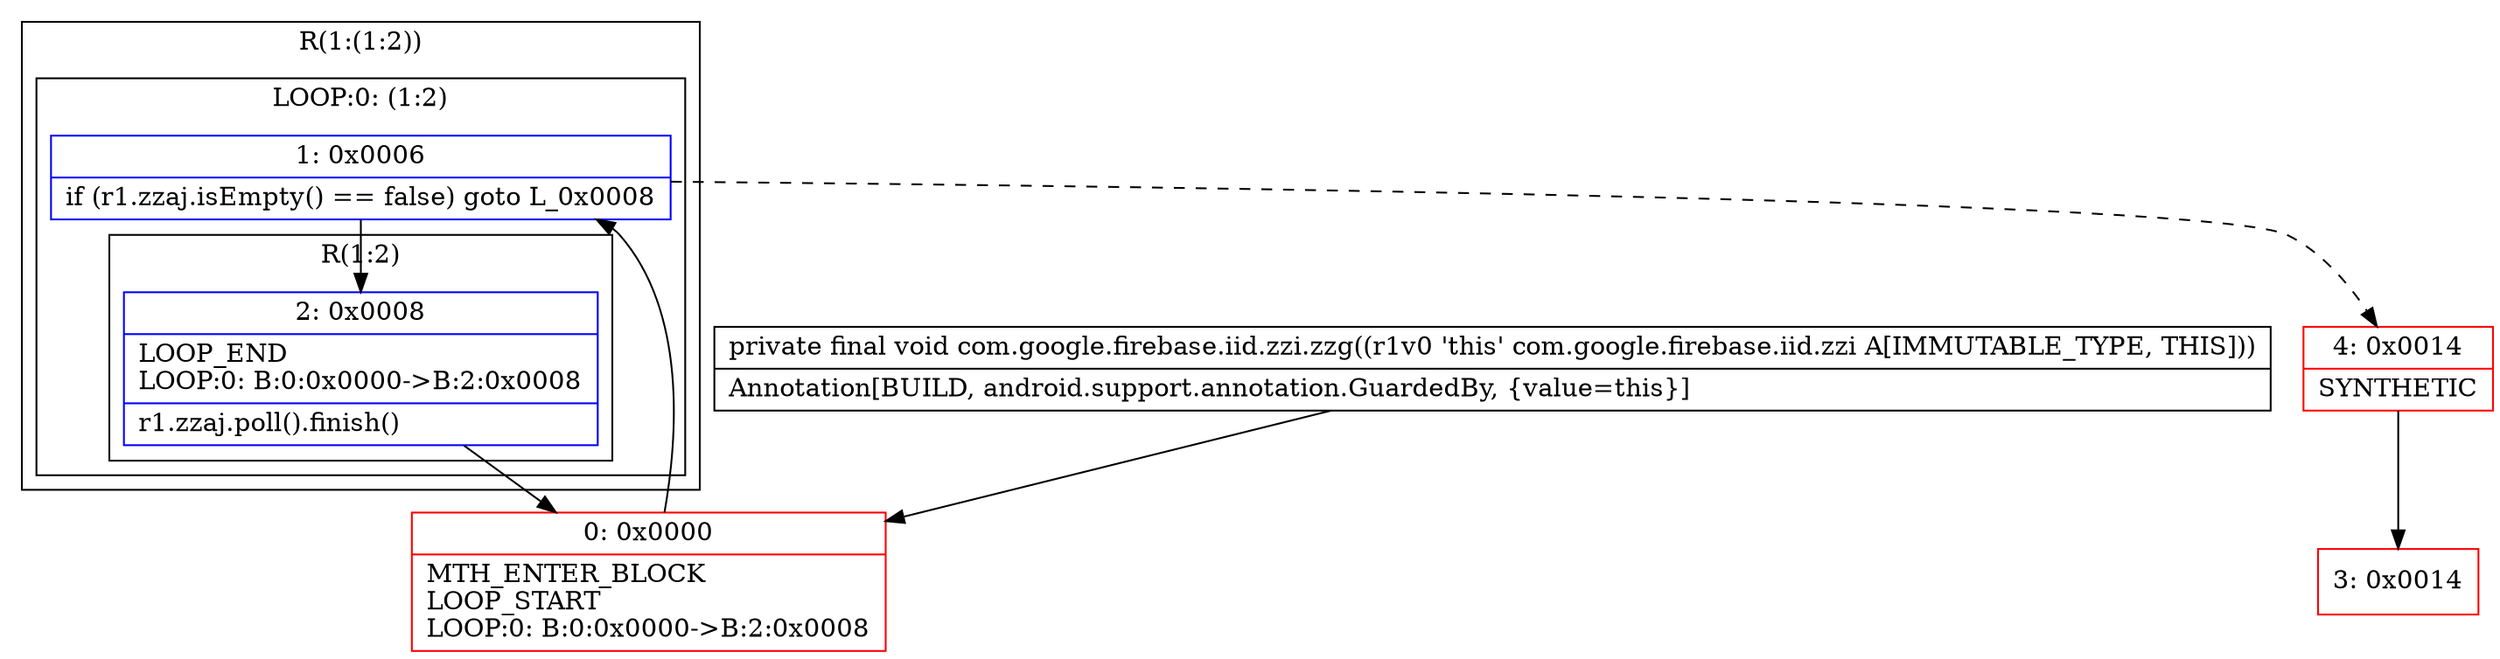 digraph "CFG forcom.google.firebase.iid.zzi.zzg()V" {
subgraph cluster_Region_473972890 {
label = "R(1:(1:2))";
node [shape=record,color=blue];
subgraph cluster_LoopRegion_1114209139 {
label = "LOOP:0: (1:2)";
node [shape=record,color=blue];
Node_1 [shape=record,label="{1\:\ 0x0006|if (r1.zzaj.isEmpty() == false) goto L_0x0008\l}"];
subgraph cluster_Region_920161438 {
label = "R(1:2)";
node [shape=record,color=blue];
Node_2 [shape=record,label="{2\:\ 0x0008|LOOP_END\lLOOP:0: B:0:0x0000\-\>B:2:0x0008\l|r1.zzaj.poll().finish()\l}"];
}
}
}
Node_0 [shape=record,color=red,label="{0\:\ 0x0000|MTH_ENTER_BLOCK\lLOOP_START\lLOOP:0: B:0:0x0000\-\>B:2:0x0008\l}"];
Node_3 [shape=record,color=red,label="{3\:\ 0x0014}"];
Node_4 [shape=record,color=red,label="{4\:\ 0x0014|SYNTHETIC\l}"];
MethodNode[shape=record,label="{private final void com.google.firebase.iid.zzi.zzg((r1v0 'this' com.google.firebase.iid.zzi A[IMMUTABLE_TYPE, THIS]))  | Annotation[BUILD, android.support.annotation.GuardedBy, \{value=this\}]\l}"];
MethodNode -> Node_0;
Node_1 -> Node_2;
Node_1 -> Node_4[style=dashed];
Node_2 -> Node_0;
Node_0 -> Node_1;
Node_4 -> Node_3;
}

